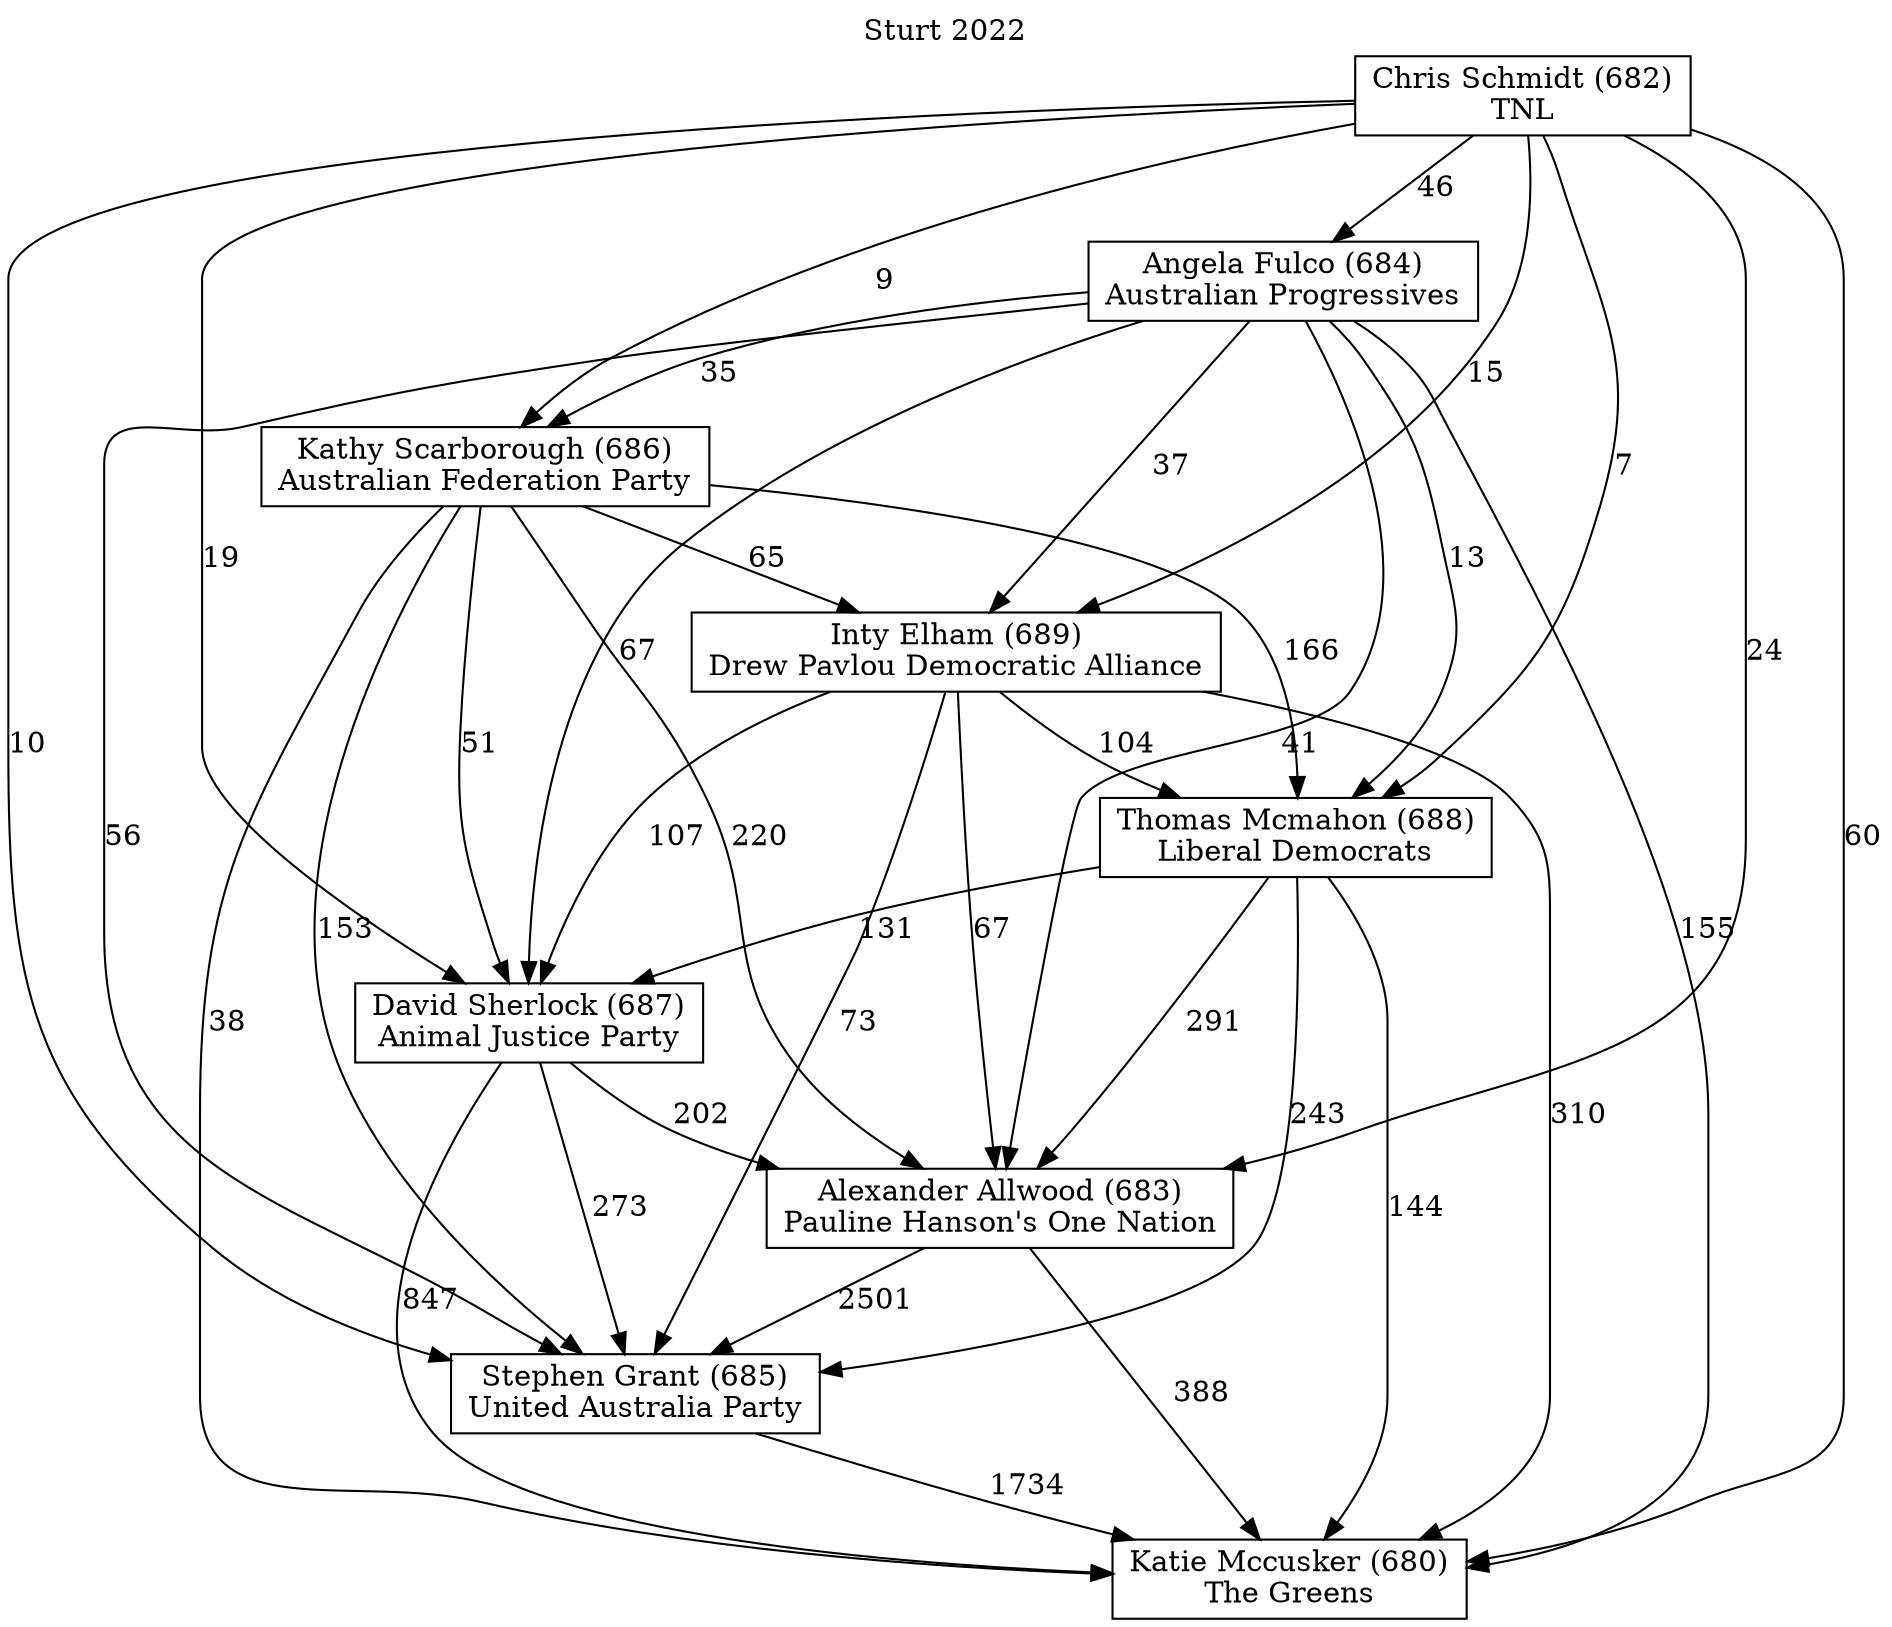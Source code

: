 // House preference flow
digraph "Katie Mccusker (680)_Sturt_2022" {
	graph [label="Sturt 2022" labelloc=t mclimit=10]
	node [shape=box]
	"Alexander Allwood (683)" [label="Alexander Allwood (683)
Pauline Hanson's One Nation"]
	"Inty Elham (689)" [label="Inty Elham (689)
Drew Pavlou Democratic Alliance"]
	"Angela Fulco (684)" [label="Angela Fulco (684)
Australian Progressives"]
	"Kathy Scarborough (686)" [label="Kathy Scarborough (686)
Australian Federation Party"]
	"Katie Mccusker (680)" [label="Katie Mccusker (680)
The Greens"]
	"Chris Schmidt (682)" [label="Chris Schmidt (682)
TNL"]
	"Thomas Mcmahon (688)" [label="Thomas Mcmahon (688)
Liberal Democrats"]
	"David Sherlock (687)" [label="David Sherlock (687)
Animal Justice Party"]
	"Stephen Grant (685)" [label="Stephen Grant (685)
United Australia Party"]
	"Stephen Grant (685)" -> "Katie Mccusker (680)" [label=1734]
	"Chris Schmidt (682)" -> "Stephen Grant (685)" [label=10]
	"Thomas Mcmahon (688)" -> "Katie Mccusker (680)" [label=144]
	"Thomas Mcmahon (688)" -> "David Sherlock (687)" [label=131]
	"Inty Elham (689)" -> "Alexander Allwood (683)" [label=67]
	"Kathy Scarborough (686)" -> "Alexander Allwood (683)" [label=220]
	"Angela Fulco (684)" -> "Inty Elham (689)" [label=37]
	"Angela Fulco (684)" -> "David Sherlock (687)" [label=67]
	"David Sherlock (687)" -> "Stephen Grant (685)" [label=273]
	"Kathy Scarborough (686)" -> "David Sherlock (687)" [label=51]
	"Chris Schmidt (682)" -> "Kathy Scarborough (686)" [label=9]
	"Alexander Allwood (683)" -> "Stephen Grant (685)" [label=2501]
	"Chris Schmidt (682)" -> "Thomas Mcmahon (688)" [label=7]
	"Chris Schmidt (682)" -> "Alexander Allwood (683)" [label=24]
	"Inty Elham (689)" -> "Stephen Grant (685)" [label=73]
	"Thomas Mcmahon (688)" -> "Alexander Allwood (683)" [label=291]
	"Alexander Allwood (683)" -> "Katie Mccusker (680)" [label=388]
	"Chris Schmidt (682)" -> "Inty Elham (689)" [label=15]
	"Chris Schmidt (682)" -> "Katie Mccusker (680)" [label=60]
	"Chris Schmidt (682)" -> "Angela Fulco (684)" [label=46]
	"Inty Elham (689)" -> "David Sherlock (687)" [label=107]
	"Kathy Scarborough (686)" -> "Stephen Grant (685)" [label=153]
	"Angela Fulco (684)" -> "Alexander Allwood (683)" [label=41]
	"Thomas Mcmahon (688)" -> "Stephen Grant (685)" [label=243]
	"Angela Fulco (684)" -> "Thomas Mcmahon (688)" [label=13]
	"Inty Elham (689)" -> "Thomas Mcmahon (688)" [label=104]
	"Kathy Scarborough (686)" -> "Inty Elham (689)" [label=65]
	"Angela Fulco (684)" -> "Katie Mccusker (680)" [label=155]
	"Angela Fulco (684)" -> "Kathy Scarborough (686)" [label=35]
	"Kathy Scarborough (686)" -> "Thomas Mcmahon (688)" [label=166]
	"Angela Fulco (684)" -> "Stephen Grant (685)" [label=56]
	"Inty Elham (689)" -> "Katie Mccusker (680)" [label=310]
	"Kathy Scarborough (686)" -> "Katie Mccusker (680)" [label=38]
	"Chris Schmidt (682)" -> "David Sherlock (687)" [label=19]
	"David Sherlock (687)" -> "Katie Mccusker (680)" [label=847]
	"David Sherlock (687)" -> "Alexander Allwood (683)" [label=202]
}
